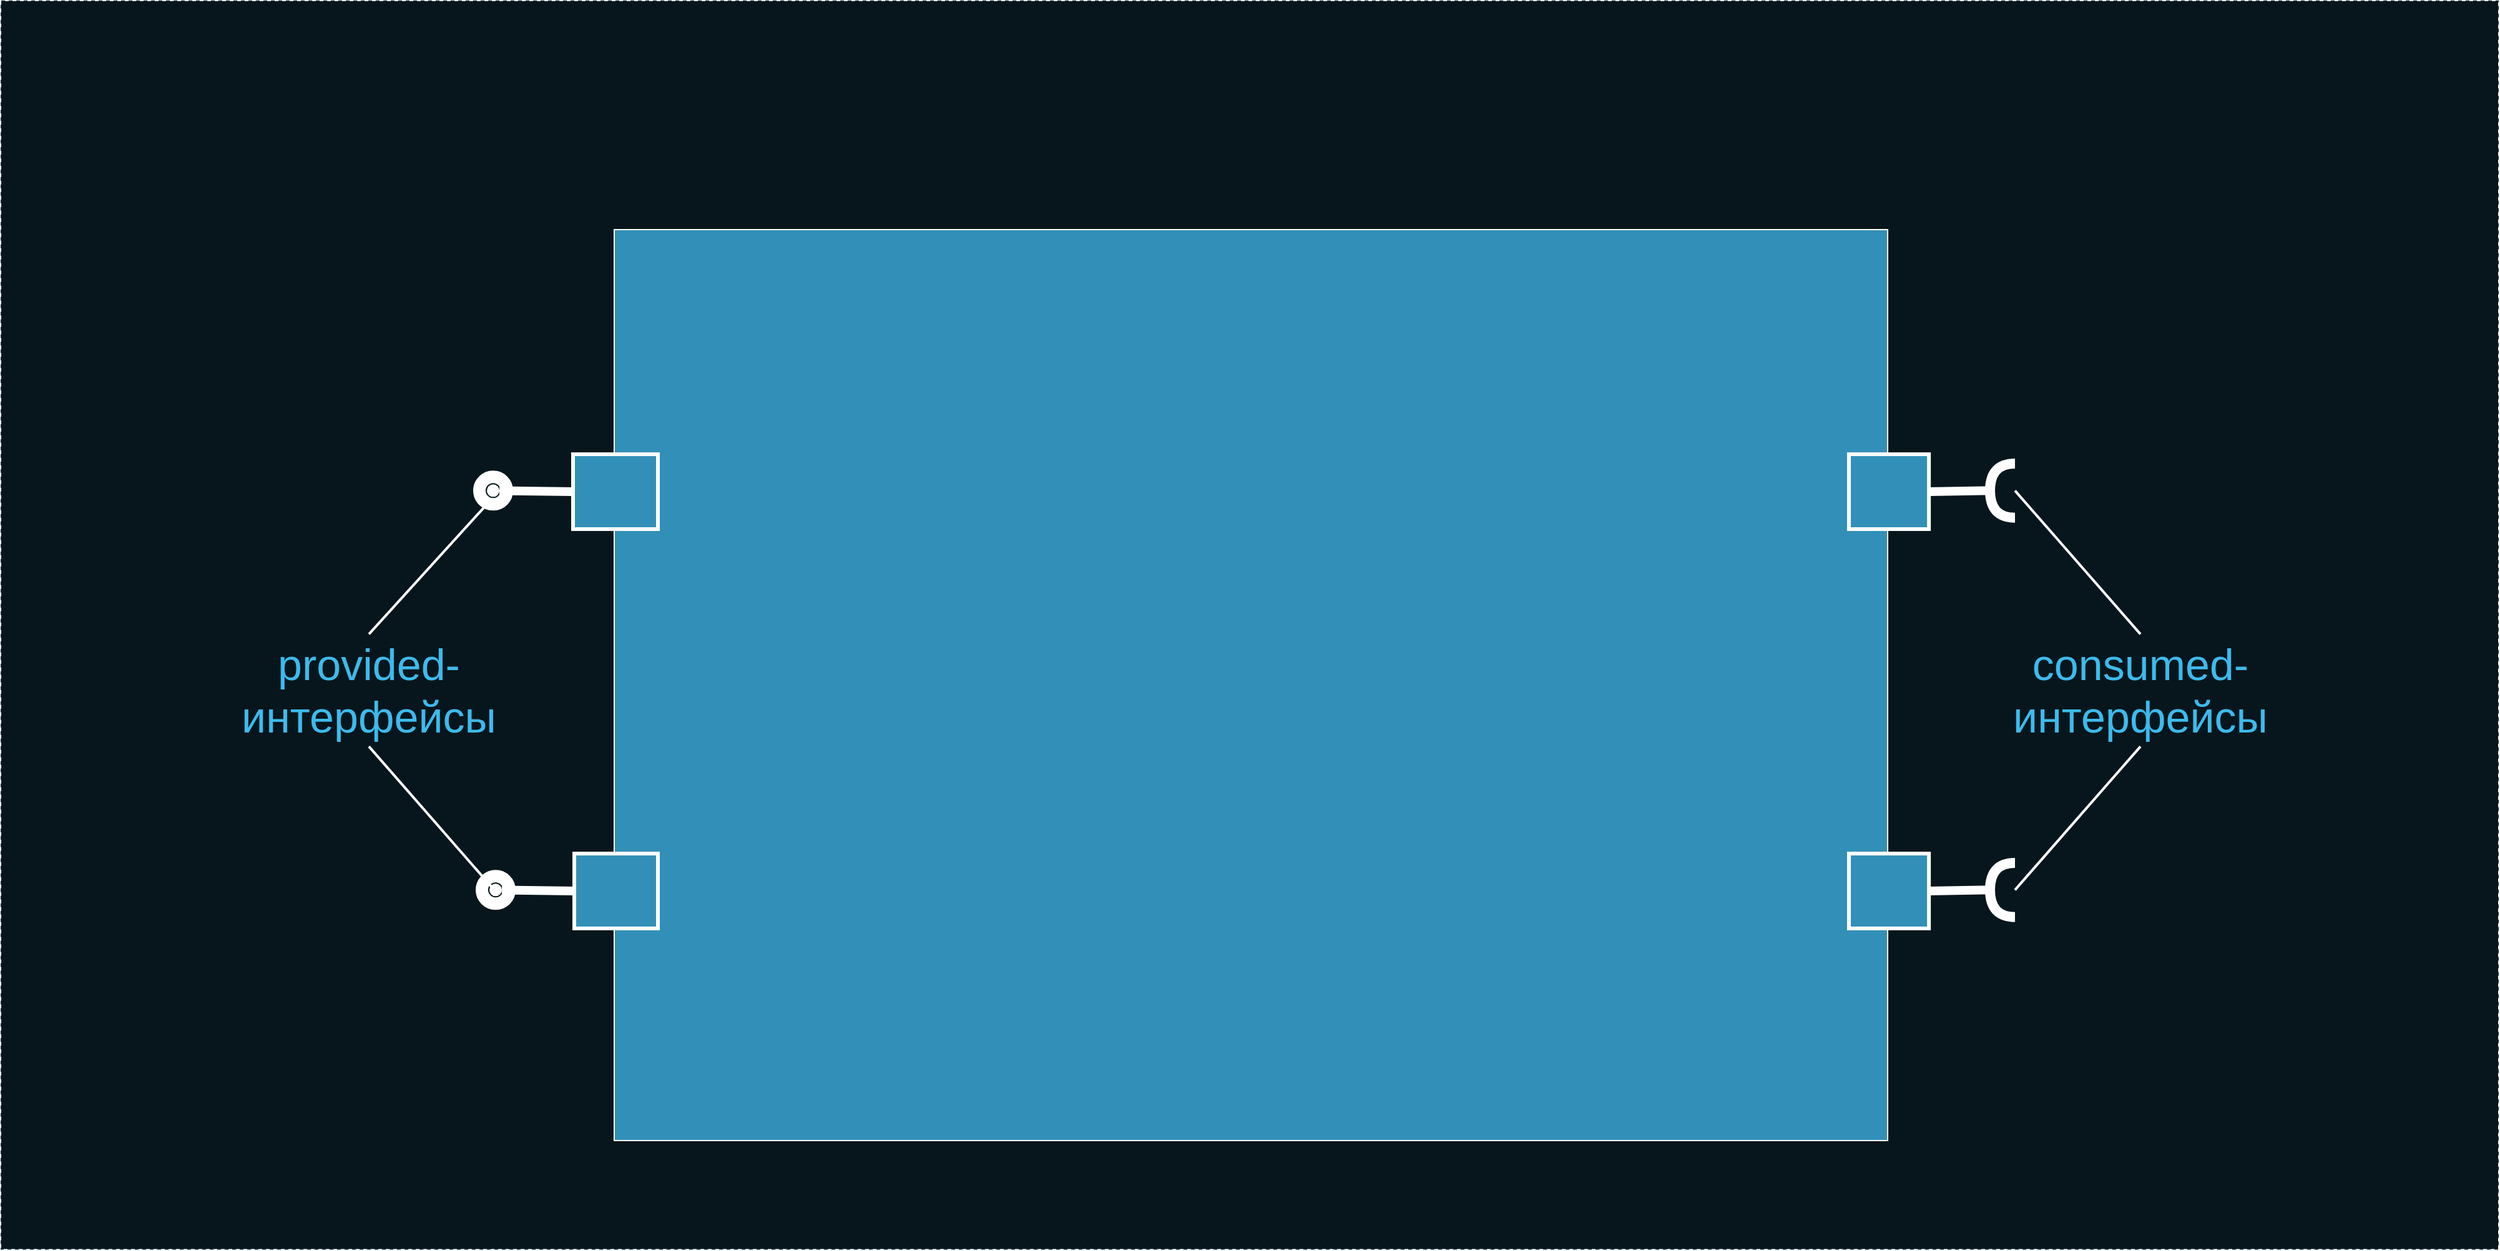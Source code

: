 <mxfile version="13.2.4" type="device"><diagram name="Page-1" id="b5b7bab2-c9e2-2cf4-8b2a-24fd1a2a6d21"><mxGraphModel dx="5641" dy="2996" grid="1" gridSize="10" guides="1" tooltips="1" connect="1" arrows="1" fold="1" page="1" pageScale="1" pageWidth="827" pageHeight="1169" background="#ffffff" math="0" shadow="0"><root><mxCell id="0"/><mxCell id="1" parent="0"/><mxCell id="crDRbli0xWPwZ9U8P9Jx-28" value="rusfinancebank.ru" style="rounded=0;whiteSpace=wrap;html=1;fillColor=#07161C;fontSize=30;fontColor=#FFFFFF;strokeColor=#0C242E;dashed=1;" parent="1" vertex="1"><mxGeometry x="-2440" y="-503.12" width="2000" height="1000" as="geometry"/></mxCell><mxCell id="tXMVsCFoQF1KZuXmmmwA-16" value="" style="rounded=0;orthogonalLoop=1;jettySize=auto;html=1;endArrow=none;endFill=0;fontSize=40;fontColor=#FFFFFF;strokeColor=#FFFFFF;strokeWidth=7;exitX=0;exitY=0.5;exitDx=0;exitDy=0;" parent="1" source="nEMtQPzapgCjAuKPO60t-6" target="tXMVsCFoQF1KZuXmmmwA-18" edge="1"><mxGeometry relative="1" as="geometry"><mxPoint x="-2239" y="45" as="sourcePoint"/><mxPoint x="-2069" y="45" as="targetPoint"/></mxGeometry></mxCell><mxCell id="tXMVsCFoQF1KZuXmmmwA-18" value="" style="ellipse;whiteSpace=wrap;html=1;fontFamily=Helvetica;fontSize=12;fontColor=#FFFFFF;align=center;strokeColor=#FFFFFF;fillColor=#ffffff;points=[];aspect=fixed;resizable=0;strokeWidth=22;" parent="1" vertex="1"><mxGeometry x="-2051" y="-115.83" width="10" height="10" as="geometry"/></mxCell><mxCell id="tXMVsCFoQF1KZuXmmmwA-21" value="provided-&lt;br style=&quot;font-size: 35px&quot;&gt;интерфейсы" style="text;html=1;strokeColor=none;fillColor=none;align=center;verticalAlign=middle;whiteSpace=wrap;rounded=0;fontSize=35;fontColor=#3CBBED;" parent="1" vertex="1"><mxGeometry x="-2260" y="4.17" width="229" height="90" as="geometry"/></mxCell><mxCell id="tXMVsCFoQF1KZuXmmmwA-23" value="" style="endArrow=none;html=1;strokeColor=#FFFFFF;strokeWidth=2;fontSize=33;fontColor=#3CBBED;entryX=0.371;entryY=1.186;entryDx=0;entryDy=0;entryPerimeter=0;exitX=0.5;exitY=0;exitDx=0;exitDy=0;" parent="1" source="tXMVsCFoQF1KZuXmmmwA-21" target="tXMVsCFoQF1KZuXmmmwA-18" edge="1"><mxGeometry width="50" height="50" relative="1" as="geometry"><mxPoint x="-2319" y="-40" as="sourcePoint"/><mxPoint x="-2269" y="-90" as="targetPoint"/></mxGeometry></mxCell><mxCell id="tXMVsCFoQF1KZuXmmmwA-24" value="" style="endArrow=none;html=1;strokeColor=#FFFFFF;strokeWidth=2;fontSize=33;fontColor=#3CBBED;entryX=0.214;entryY=0.296;entryDx=0;entryDy=0;entryPerimeter=0;exitX=0.5;exitY=1;exitDx=0;exitDy=0;" parent="1" source="tXMVsCFoQF1KZuXmmmwA-21" target="nEMtQPzapgCjAuKPO60t-9" edge="1"><mxGeometry width="50" height="50" relative="1" as="geometry"><mxPoint x="-2264" y="-28.12" as="sourcePoint"/><mxPoint x="-2049.57" y="162.71" as="targetPoint"/></mxGeometry></mxCell><mxCell id="tXMVsCFoQF1KZuXmmmwA-25" value="consumed-&lt;br style=&quot;font-size: 35px&quot;&gt;интерфейсы" style="text;html=1;strokeColor=none;fillColor=none;align=center;verticalAlign=middle;whiteSpace=wrap;rounded=0;fontSize=35;fontColor=#3CBBED;" parent="1" vertex="1"><mxGeometry x="-847" y="4.17" width="241" height="90" as="geometry"/></mxCell><mxCell id="tXMVsCFoQF1KZuXmmmwA-26" value="" style="endArrow=none;html=1;strokeColor=#FFFFFF;strokeWidth=2;fontSize=33;fontColor=#3CBBED;entryX=0;entryY=0.5;entryDx=0;entryDy=0;exitX=0.5;exitY=1;exitDx=0;exitDy=0;entryPerimeter=0;" parent="1" source="tXMVsCFoQF1KZuXmmmwA-25" target="WUQhIYBa5418pxO2Ay4J-5" edge="1"><mxGeometry width="50" height="50" relative="1" as="geometry"><mxPoint x="-2194" y="51.88" as="sourcePoint"/><mxPoint x="-2039.57" y="172.71" as="targetPoint"/></mxGeometry></mxCell><mxCell id="tXMVsCFoQF1KZuXmmmwA-27" value="" style="endArrow=none;html=1;strokeColor=#FFFFFF;strokeWidth=2;fontSize=33;fontColor=#3CBBED;entryX=0;entryY=0.5;entryDx=0;entryDy=0;exitX=0.5;exitY=0;exitDx=0;exitDy=0;entryPerimeter=0;" parent="1" source="tXMVsCFoQF1KZuXmmmwA-25" target="WUQhIYBa5418pxO2Ay4J-1" edge="1"><mxGeometry width="50" height="50" relative="1" as="geometry"><mxPoint x="-654.0" y="51.88" as="sourcePoint"/><mxPoint x="-864.297" y="181.668" as="targetPoint"/></mxGeometry></mxCell><mxCell id="WUQhIYBa5418pxO2Ay4J-3" value="" style="group" parent="1" vertex="1" connectable="0"><mxGeometry x="-847" y="-132.5" width="20" height="43.33" as="geometry"/></mxCell><mxCell id="WUQhIYBa5418pxO2Ay4J-1" value="" style="shape=requiredInterface;html=1;verticalLabelPosition=bottom;strokeColor=#FFFFFF;strokeWidth=8;fontSize=33;fontColor=#3CBBED;rotation=-180;" parent="WUQhIYBa5418pxO2Ay4J-3" vertex="1"><mxGeometry width="20" height="43.33" as="geometry"/></mxCell><mxCell id="WUQhIYBa5418pxO2Ay4J-4" value="" style="group" parent="1" vertex="1" connectable="0"><mxGeometry x="-847" y="187.5" width="20" height="43.33" as="geometry"/></mxCell><mxCell id="WUQhIYBa5418pxO2Ay4J-5" value="" style="shape=requiredInterface;html=1;verticalLabelPosition=bottom;strokeColor=#FFFFFF;strokeWidth=8;fontSize=33;fontColor=#3CBBED;rotation=-180;" parent="WUQhIYBa5418pxO2Ay4J-4" vertex="1"><mxGeometry width="20" height="43.33" as="geometry"/></mxCell><mxCell id="WUQhIYBa5418pxO2Ay4J-6" value="" style="rounded=0;orthogonalLoop=1;jettySize=auto;html=1;endArrow=none;endFill=0;fontSize=40;fontColor=#FFFFFF;strokeColor=#FFFFFF;strokeWidth=7;exitX=1;exitY=0.5;exitDx=0;exitDy=0;exitPerimeter=0;entryX=1;entryY=0.5;entryDx=0;entryDy=0;" parent="1" source="WUQhIYBa5418pxO2Ay4J-5" target="nEMtQPzapgCjAuKPO60t-2" edge="1"><mxGeometry relative="1" as="geometry"><mxPoint x="-1929" y="-99.17" as="sourcePoint"/><mxPoint x="-874.297" y="209.998" as="targetPoint"/></mxGeometry></mxCell><mxCell id="WUQhIYBa5418pxO2Ay4J-2" value="" style="rounded=0;orthogonalLoop=1;jettySize=auto;html=1;endArrow=none;endFill=0;fontSize=40;fontColor=#FFFFFF;strokeColor=#FFFFFF;strokeWidth=7;exitX=1;exitY=0.5;exitDx=0;exitDy=0;exitPerimeter=0;entryX=1;entryY=0.5;entryDx=0;entryDy=0;" parent="1" source="WUQhIYBa5418pxO2Ay4J-1" target="nEMtQPzapgCjAuKPO60t-1" edge="1"><mxGeometry relative="1" as="geometry"><mxPoint x="-1939" y="-99.17" as="sourcePoint"/><mxPoint x="-874.297" y="-110.002" as="targetPoint"/></mxGeometry></mxCell><mxCell id="tXMVsCFoQF1KZuXmmmwA-10" value="" style="group;labelPosition=center;verticalLabelPosition=top;align=center;verticalAlign=bottom;fillColor=none;" parent="1" vertex="1" connectable="0"><mxGeometry x="-1949" y="-320" width="1084.08" height="738.33" as="geometry"/></mxCell><mxCell id="08tm2mnOAd8qi0Q0XbeL-4" value="&lt;p style=&quot;margin: 6px 0px 0px ; text-align: center ; font-size: 64px&quot;&gt;&lt;br&gt;&lt;/p&gt;" style="align=left;overflow=fill;html=1;dropTarget=0;strokeColor=#FFFFFF;fillColor=#3290B8;fontColor=#FFE599;" parent="tXMVsCFoQF1KZuXmmmwA-10" vertex="1"><mxGeometry width="1020" height="730" as="geometry"/></mxCell><mxCell id="nEMtQPzapgCjAuKPO60t-1" value="&lt;span style=&quot;font-family: monospace ; font-size: 0px&quot;&gt;%3CmxGraphModel%3E%3Croot%3E%3CmxCell%20id%3D%220%22%2F%3E%3CmxCell%20id%3D%221%22%20parent%3D%220%22%2F%3E%3CmxCell%20id%3D%222%22%20value%3D%22%22%20style%3D%22rounded%3D0%3BorthogonalLoop%3D1%3BjettySize%3Dauto%3Bhtml%3D1%3BendArrow%3Dnone%3BendFill%3D0%3BfontSize%3D40%3BfontColor%3D%23FFFFFF%3BstrokeColor%3D%23FFFFFF%3BstrokeWidth%3D4%3BexitX%3D0%3BexitY%3D0.5%3BexitDx%3D0%3BexitDy%3D0%3B%22%20edge%3D%221%22%20parent%3D%221%22%3E%3CmxGeometry%20relative%3D%221%22%20as%3D%22geometry%22%3E%3CmxPoint%20x%3D%22-999.62%22%20y%3D%22171.66%22%20as%3D%22sourcePoint%22%2F%3E%3CmxPoint%20x%3D%22-1029%22%20y%3D%22172%22%20as%3D%22targetPoint%22%2F%3E%3C%2FmxGeometry%3E%3C%2FmxCell%3E%3C%2Froot%3E%3C%2FmxGraphModel%3E&lt;/span&gt;&lt;span style=&quot;font-family: monospace ; font-size: 0px&quot;&gt;%3CmxGraphModel%3E%3Croot%3E%3CmxCell%20id%3D%220%22%2F%3E%3CmxCell%20id%3D%221%22%20parent%3D%220%22%2F%3E%3CmxCell%20id%3D%222%22%20value%3D%22%22%20style%3D%22rounded%3D0%3BorthogonalLoop%3D1%3BjettySize%3Dauto%3Bhtml%3D1%3BendArrow%3Dnone%3BendFill%3D0%3BfontSize%3D40%3BfontColor%3D%23FFFFFF%3BstrokeColor%3D%23FFFFFF%3BstrokeWidth%3D4%3BexitX%3D0%3BexitY%3D0.5%3BexitDx%3D0%3BexitDy%3D0%3B%22%20edge%3D%221%22%20parent%3D%221%22%3E%3CmxGeometry%20relative%3D%221%22%20as%3D%22geometry%22%3E%3CmxPoint%20x%3D%22-999.62%22%20y%3D%22171.66%22%20as%3D%22sourcePoint%22%2F%3E%3CmxPoint%20x%3D%22-1029%22%20y%3D%22172%22%20as%3D%22targetPoint%22%2F%3E%3C%2FmxGeometry%3E%3C%2FmxCell%3E%3C%2Froot%3E%3C%2FmxGraphModel%3E&lt;/span&gt;" style="rounded=0;whiteSpace=wrap;html=1;fillColor=#3290B8;strokeColor=#FFFFFF;strokeWidth=3;" parent="tXMVsCFoQF1KZuXmmmwA-10" vertex="1"><mxGeometry x="989" y="180" width="64.08" height="60" as="geometry"/></mxCell><mxCell id="nEMtQPzapgCjAuKPO60t-2" value="" style="rounded=0;whiteSpace=wrap;html=1;fillColor=#3290B8;strokeColor=#FFFFFF;strokeWidth=3;" parent="tXMVsCFoQF1KZuXmmmwA-10" vertex="1"><mxGeometry x="989" y="500" width="64.08" height="60" as="geometry"/></mxCell><mxCell id="nEMtQPzapgCjAuKPO60t-11" value="&lt;span style=&quot;font-family: monospace ; font-size: 0px&quot;&gt;%3CmxGraphModel%3E%3Croot%3E%3CmxCell%20id%3D%220%22%2F%3E%3CmxCell%20id%3D%221%22%20parent%3D%220%22%2F%3E%3CmxCell%20id%3D%222%22%20value%3D%22%22%20style%3D%22rounded%3D0%3BorthogonalLoop%3D1%3BjettySize%3Dauto%3Bhtml%3D1%3BendArrow%3Dnone%3BendFill%3D0%3BfontSize%3D40%3BfontColor%3D%23FFFFFF%3BstrokeColor%3D%23FFFFFF%3BstrokeWidth%3D4%3BexitX%3D0%3BexitY%3D0.5%3BexitDx%3D0%3BexitDy%3D0%3B%22%20edge%3D%221%22%20parent%3D%221%22%3E%3CmxGeometry%20relative%3D%221%22%20as%3D%22geometry%22%3E%3CmxPoint%20x%3D%22-999.62%22%20y%3D%22171.66%22%20as%3D%22sourcePoint%22%2F%3E%3CmxPoint%20x%3D%22-1029%22%20y%3D%22172%22%20as%3D%22targetPoint%22%2F%3E%3C%2FmxGeometry%3E%3C%2FmxCell%3E%3C%2Froot%3E%3C%2FmxGraphModel%3E&lt;/span&gt;&lt;span style=&quot;font-family: monospace ; font-size: 0px&quot;&gt;%3CmxGraphModel%3E%3Croot%3E%3CmxCell%20id%3D%220%22%2F%3E%3CmxCell%20id%3D%221%22%20parent%3D%220%22%2F%3E%3CmxCell%20id%3D%222%22%20value%3D%22%22%20style%3D%22rounded%3D0%3BorthogonalLoop%3D1%3BjettySize%3Dauto%3Bhtml%3D1%3BendArrow%3Dnone%3BendFill%3D0%3BfontSize%3D40%3BfontColor%3D%23FFFFFF%3BstrokeColor%3D%23FFFFFF%3BstrokeWidth%3D4%3BexitX%3D0%3BexitY%3D0.5%3BexitDx%3D0%3BexitDy%3D0%3B%22%20edge%3D%221%22%20parent%3D%221%22%3E%3CmxGeometry%20relative%3D%221%22%20as%3D%22geometry%22%3E%3CmxPoint%20x%3D%22-999.62%22%20y%3D%22171.66%22%20as%3D%22sourcePoint%22%2F%3E%3CmxPoint%20x%3D%22-1029%22%20y%3D%22172%22%20as%3D%22targetPoint%22%2F%3E%3C%2FmxGeometry%3E%3C%2FmxCell%3E%3C%2Froot%3E%3C%2FmxGraphModel%3E&lt;/span&gt;" style="rounded=0;whiteSpace=wrap;html=1;fillColor=#3290B8;strokeColor=#FFFFFF;strokeWidth=3;" parent="tXMVsCFoQF1KZuXmmmwA-10" vertex="1"><mxGeometry x="-32" y="500.0" width="67" height="60" as="geometry"/></mxCell><mxCell id="nEMtQPzapgCjAuKPO60t-6" value="&lt;span style=&quot;font-family: monospace ; font-size: 0px&quot;&gt;%3CmxGraphModel%3E%3Croot%3E%3CmxCell%20id%3D%220%22%2F%3E%3CmxCell%20id%3D%221%22%20parent%3D%220%22%2F%3E%3CmxCell%20id%3D%222%22%20value%3D%22%22%20style%3D%22rounded%3D0%3BorthogonalLoop%3D1%3BjettySize%3Dauto%3Bhtml%3D1%3BendArrow%3Dnone%3BendFill%3D0%3BfontSize%3D40%3BfontColor%3D%23FFFFFF%3BstrokeColor%3D%23FFFFFF%3BstrokeWidth%3D4%3BexitX%3D0%3BexitY%3D0.5%3BexitDx%3D0%3BexitDy%3D0%3B%22%20edge%3D%221%22%20parent%3D%221%22%3E%3CmxGeometry%20relative%3D%221%22%20as%3D%22geometry%22%3E%3CmxPoint%20x%3D%22-999.62%22%20y%3D%22171.66%22%20as%3D%22sourcePoint%22%2F%3E%3CmxPoint%20x%3D%22-1029%22%20y%3D%22172%22%20as%3D%22targetPoint%22%2F%3E%3C%2FmxGeometry%3E%3C%2FmxCell%3E%3C%2Froot%3E%3C%2FmxGraphModel%3E&lt;/span&gt;&lt;span style=&quot;font-family: monospace ; font-size: 0px&quot;&gt;%3CmxGraphModel%3E%3Croot%3E%3CmxCell%20id%3D%220%22%2F%3E%3CmxCell%20id%3D%221%22%20parent%3D%220%22%2F%3E%3CmxCell%20id%3D%222%22%20value%3D%22%22%20style%3D%22rounded%3D0%3BorthogonalLoop%3D1%3BjettySize%3Dauto%3Bhtml%3D1%3BendArrow%3Dnone%3BendFill%3D0%3BfontSize%3D40%3BfontColor%3D%23FFFFFF%3BstrokeColor%3D%23FFFFFF%3BstrokeWidth%3D4%3BexitX%3D0%3BexitY%3D0.5%3BexitDx%3D0%3BexitDy%3D0%3B%22%20edge%3D%221%22%20parent%3D%221%22%3E%3CmxGeometry%20relative%3D%221%22%20as%3D%22geometry%22%3E%3CmxPoint%20x%3D%22-999.62%22%20y%3D%22171.66%22%20as%3D%22sourcePoint%22%2F%3E%3CmxPoint%20x%3D%22-1029%22%20y%3D%22172%22%20as%3D%22targetPoint%22%2F%3E%3C%2FmxGeometry%3E%3C%2FmxCell%3E%3C%2Froot%3E%3C%2FmxGraphModel%3E&lt;/span&gt;" style="rounded=0;whiteSpace=wrap;html=1;fillColor=#3290B8;strokeColor=#FFFFFF;strokeWidth=3;" parent="1" vertex="1"><mxGeometry x="-1982" y="-140" width="68" height="60" as="geometry"/></mxCell><mxCell id="nEMtQPzapgCjAuKPO60t-8" value="" style="rounded=0;orthogonalLoop=1;jettySize=auto;html=1;endArrow=none;endFill=0;fontSize=40;fontColor=#FFFFFF;strokeColor=#FFFFFF;strokeWidth=7;exitX=0;exitY=0.5;exitDx=0;exitDy=0;" parent="1" source="nEMtQPzapgCjAuKPO60t-11" target="nEMtQPzapgCjAuKPO60t-9" edge="1"><mxGeometry relative="1" as="geometry"><mxPoint x="-2237" y="365" as="sourcePoint"/><mxPoint x="-2067" y="365" as="targetPoint"/></mxGeometry></mxCell><mxCell id="nEMtQPzapgCjAuKPO60t-9" value="" style="ellipse;whiteSpace=wrap;html=1;fontFamily=Helvetica;fontSize=12;fontColor=#FFFFFF;align=center;strokeColor=#FFFFFF;fillColor=#ffffff;points=[];aspect=fixed;resizable=0;strokeWidth=22;" parent="1" vertex="1"><mxGeometry x="-2049" y="204.17" width="10" height="10" as="geometry"/></mxCell></root></mxGraphModel></diagram></mxfile>